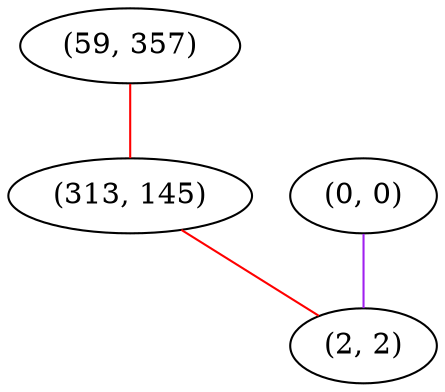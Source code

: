 graph "" {
"(59, 357)";
"(313, 145)";
"(0, 0)";
"(2, 2)";
"(59, 357)" -- "(313, 145)"  [color=red, key=0, weight=1];
"(313, 145)" -- "(2, 2)"  [color=red, key=0, weight=1];
"(0, 0)" -- "(2, 2)"  [color=purple, key=0, weight=4];
}
